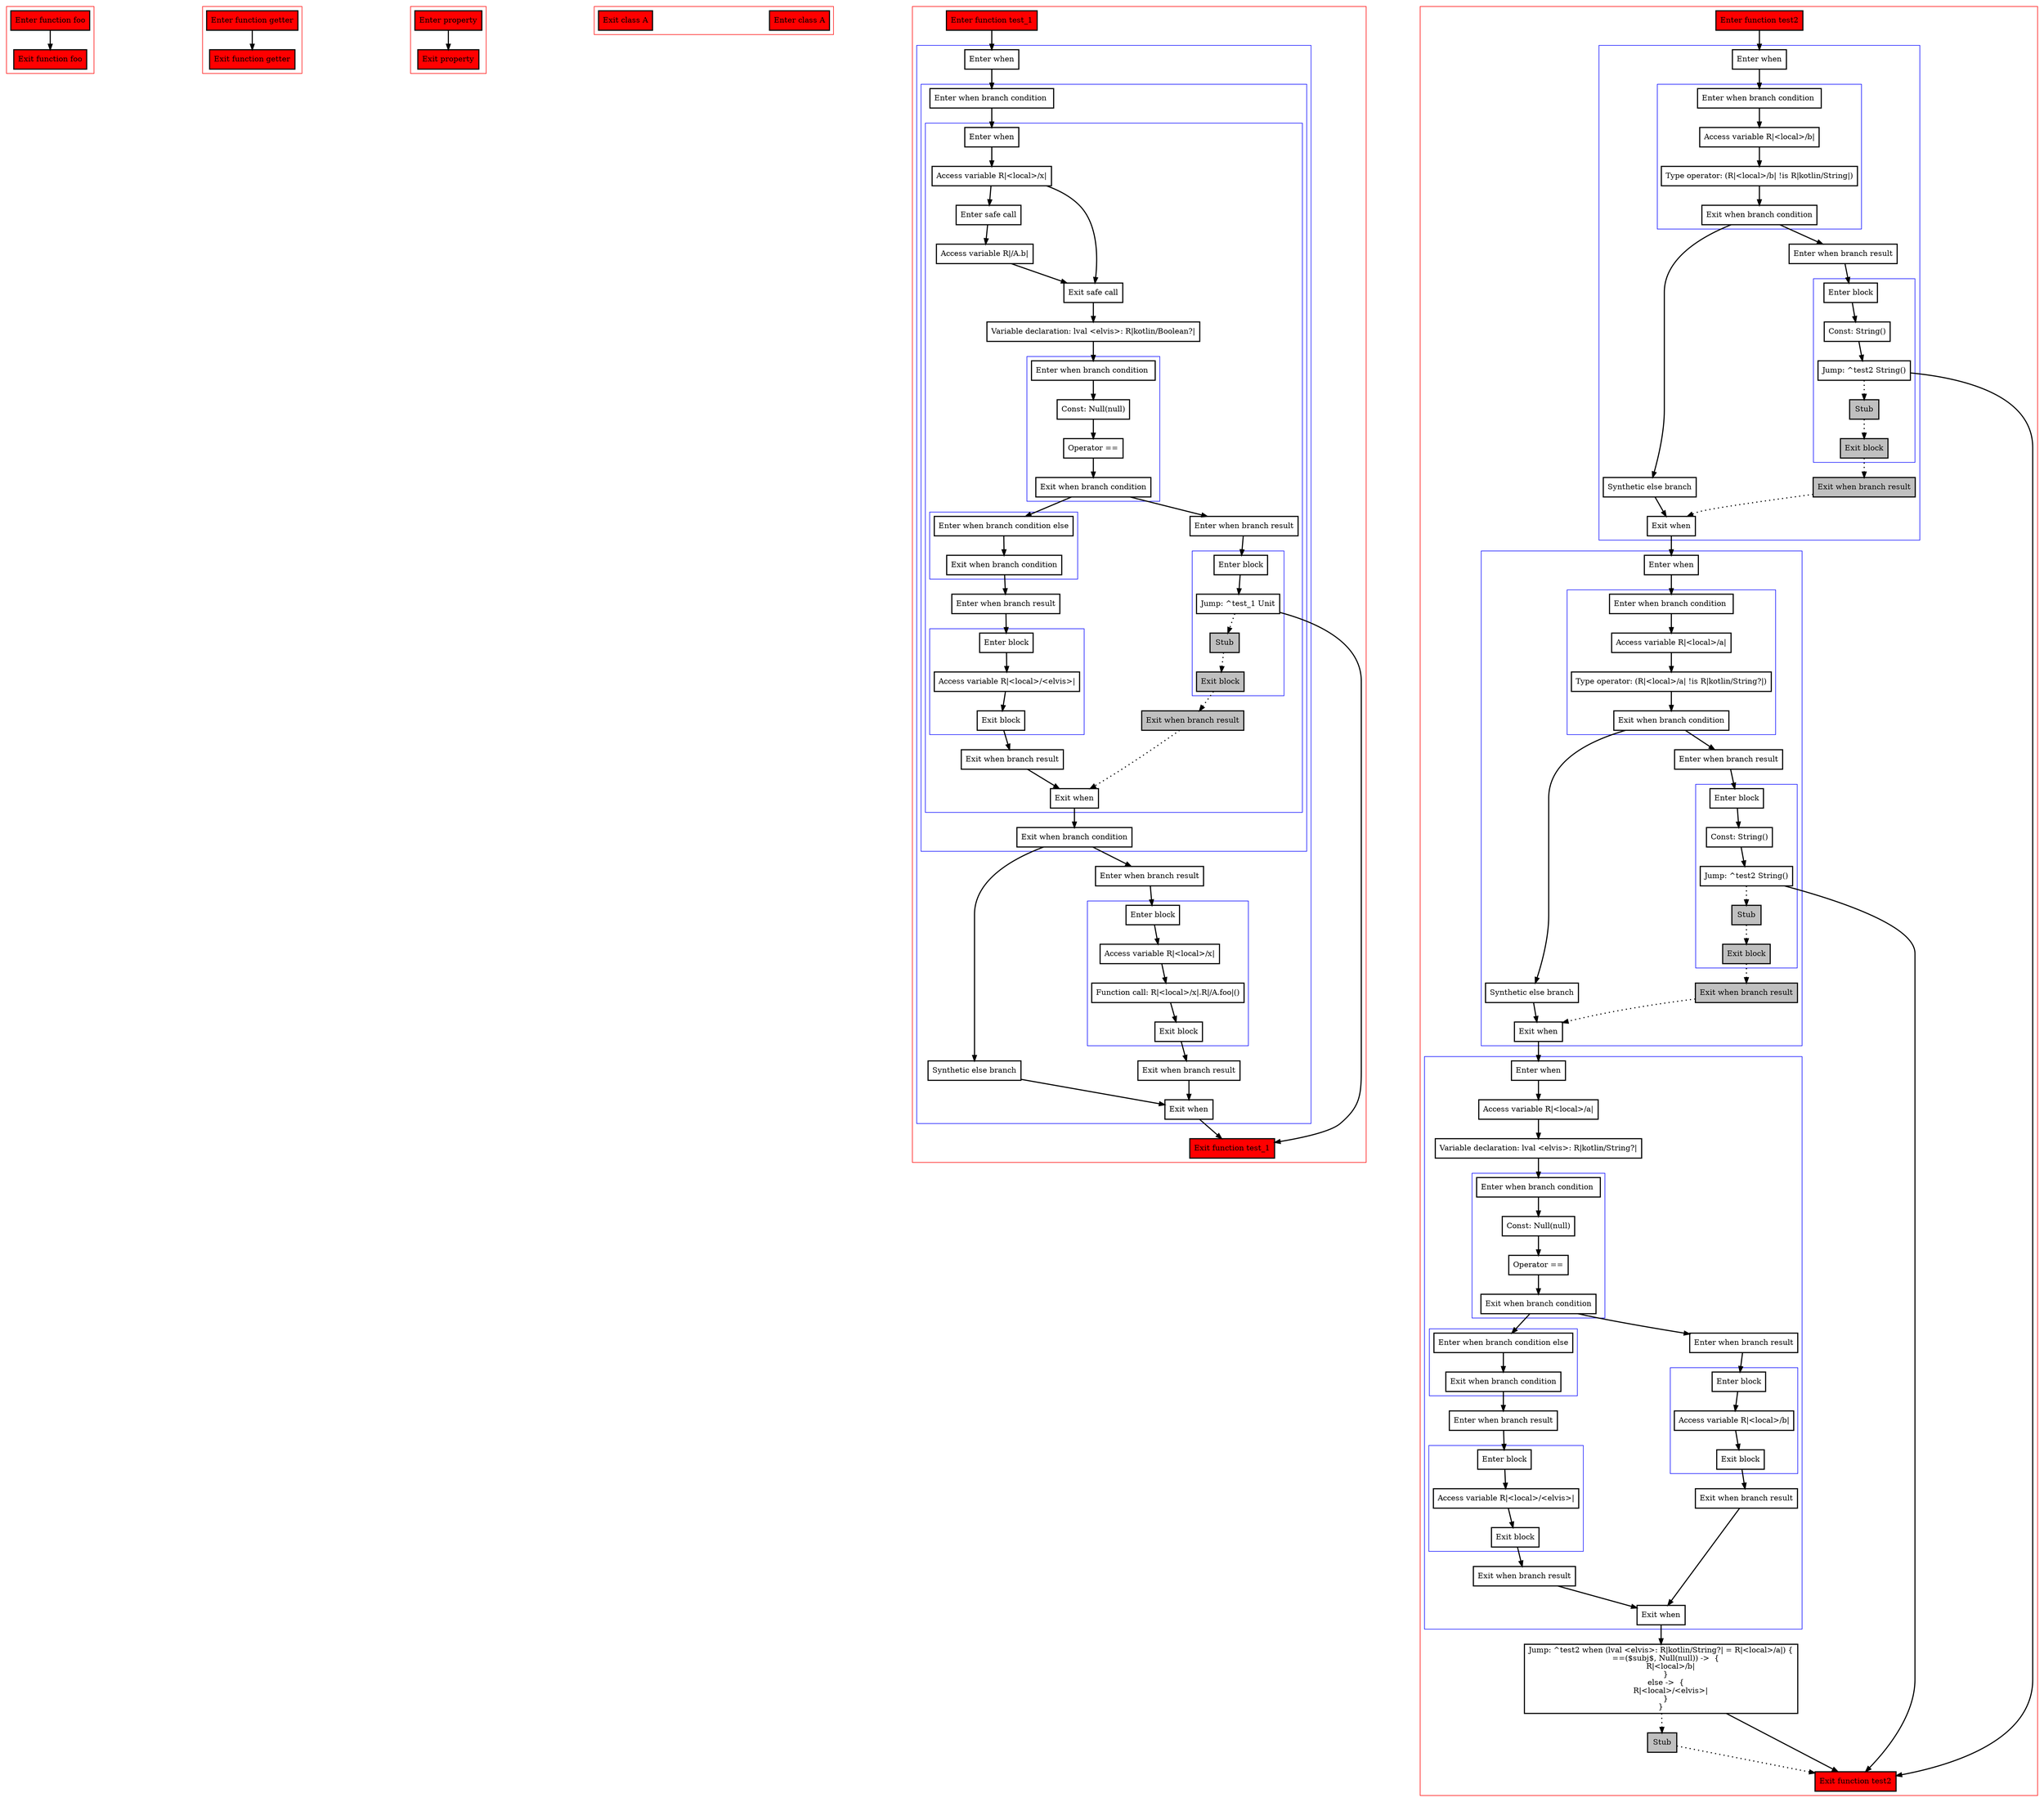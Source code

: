 digraph elvis_kt {
    graph [nodesep=3]
    node [shape=box penwidth=2]
    edge [penwidth=2]

    subgraph cluster_0 {
        color=red
        0 [label="Enter function foo" style="filled" fillcolor=red];
        1 [label="Exit function foo" style="filled" fillcolor=red];
    }

    0 -> {1};

    subgraph cluster_1 {
        color=red
        2 [label="Enter function getter" style="filled" fillcolor=red];
        3 [label="Exit function getter" style="filled" fillcolor=red];
    }

    2 -> {3};

    subgraph cluster_2 {
        color=red
        4 [label="Enter property" style="filled" fillcolor=red];
        5 [label="Exit property" style="filled" fillcolor=red];
    }

    4 -> {5};

    subgraph cluster_3 {
        color=red
        6 [label="Enter class A" style="filled" fillcolor=red];
        7 [label="Exit class A" style="filled" fillcolor=red];
    }


    subgraph cluster_4 {
        color=red
        8 [label="Enter function test_1" style="filled" fillcolor=red];
        subgraph cluster_5 {
            color=blue
            9 [label="Enter when"];
            subgraph cluster_6 {
                color=blue
                10 [label="Enter when branch condition "];
                subgraph cluster_7 {
                    color=blue
                    11 [label="Enter when"];
                    12 [label="Access variable R|<local>/x|"];
                    13 [label="Enter safe call"];
                    14 [label="Access variable R|/A.b|"];
                    15 [label="Exit safe call"];
                    16 [label="Variable declaration: lval <elvis>: R|kotlin/Boolean?|"];
                    subgraph cluster_8 {
                        color=blue
                        17 [label="Enter when branch condition "];
                        18 [label="Const: Null(null)"];
                        19 [label="Operator =="];
                        20 [label="Exit when branch condition"];
                    }
                    subgraph cluster_9 {
                        color=blue
                        21 [label="Enter when branch condition else"];
                        22 [label="Exit when branch condition"];
                    }
                    23 [label="Enter when branch result"];
                    subgraph cluster_10 {
                        color=blue
                        24 [label="Enter block"];
                        25 [label="Access variable R|<local>/<elvis>|"];
                        26 [label="Exit block"];
                    }
                    27 [label="Exit when branch result"];
                    28 [label="Enter when branch result"];
                    subgraph cluster_11 {
                        color=blue
                        29 [label="Enter block"];
                        30 [label="Jump: ^test_1 Unit"];
                        31 [label="Stub" style="filled" fillcolor=gray];
                        32 [label="Exit block" style="filled" fillcolor=gray];
                    }
                    33 [label="Exit when branch result" style="filled" fillcolor=gray];
                    34 [label="Exit when"];
                }
                35 [label="Exit when branch condition"];
            }
            36 [label="Synthetic else branch"];
            37 [label="Enter when branch result"];
            subgraph cluster_12 {
                color=blue
                38 [label="Enter block"];
                39 [label="Access variable R|<local>/x|"];
                40 [label="Function call: R|<local>/x|.R|/A.foo|()"];
                41 [label="Exit block"];
            }
            42 [label="Exit when branch result"];
            43 [label="Exit when"];
        }
        44 [label="Exit function test_1" style="filled" fillcolor=red];
    }

    8 -> {9};
    9 -> {10};
    10 -> {11};
    11 -> {12};
    12 -> {13 15};
    13 -> {14};
    14 -> {15};
    15 -> {16};
    16 -> {17};
    17 -> {18};
    18 -> {19};
    19 -> {20};
    20 -> {28 21};
    21 -> {22};
    22 -> {23};
    23 -> {24};
    24 -> {25};
    25 -> {26};
    26 -> {27};
    27 -> {34};
    28 -> {29};
    29 -> {30};
    30 -> {44};
    30 -> {31} [style=dotted];
    31 -> {32} [style=dotted];
    32 -> {33} [style=dotted];
    33 -> {34} [style=dotted];
    34 -> {35};
    35 -> {37 36};
    36 -> {43};
    37 -> {38};
    38 -> {39};
    39 -> {40};
    40 -> {41};
    41 -> {42};
    42 -> {43};
    43 -> {44};

    subgraph cluster_13 {
        color=red
        45 [label="Enter function test2" style="filled" fillcolor=red];
        subgraph cluster_14 {
            color=blue
            46 [label="Enter when"];
            subgraph cluster_15 {
                color=blue
                47 [label="Enter when branch condition "];
                48 [label="Access variable R|<local>/b|"];
                49 [label="Type operator: (R|<local>/b| !is R|kotlin/String|)"];
                50 [label="Exit when branch condition"];
            }
            51 [label="Synthetic else branch"];
            52 [label="Enter when branch result"];
            subgraph cluster_16 {
                color=blue
                53 [label="Enter block"];
                54 [label="Const: String()"];
                55 [label="Jump: ^test2 String()"];
                56 [label="Stub" style="filled" fillcolor=gray];
                57 [label="Exit block" style="filled" fillcolor=gray];
            }
            58 [label="Exit when branch result" style="filled" fillcolor=gray];
            59 [label="Exit when"];
        }
        subgraph cluster_17 {
            color=blue
            60 [label="Enter when"];
            subgraph cluster_18 {
                color=blue
                61 [label="Enter when branch condition "];
                62 [label="Access variable R|<local>/a|"];
                63 [label="Type operator: (R|<local>/a| !is R|kotlin/String?|)"];
                64 [label="Exit when branch condition"];
            }
            65 [label="Synthetic else branch"];
            66 [label="Enter when branch result"];
            subgraph cluster_19 {
                color=blue
                67 [label="Enter block"];
                68 [label="Const: String()"];
                69 [label="Jump: ^test2 String()"];
                70 [label="Stub" style="filled" fillcolor=gray];
                71 [label="Exit block" style="filled" fillcolor=gray];
            }
            72 [label="Exit when branch result" style="filled" fillcolor=gray];
            73 [label="Exit when"];
        }
        subgraph cluster_20 {
            color=blue
            74 [label="Enter when"];
            75 [label="Access variable R|<local>/a|"];
            76 [label="Variable declaration: lval <elvis>: R|kotlin/String?|"];
            subgraph cluster_21 {
                color=blue
                77 [label="Enter when branch condition "];
                78 [label="Const: Null(null)"];
                79 [label="Operator =="];
                80 [label="Exit when branch condition"];
            }
            subgraph cluster_22 {
                color=blue
                81 [label="Enter when branch condition else"];
                82 [label="Exit when branch condition"];
            }
            83 [label="Enter when branch result"];
            subgraph cluster_23 {
                color=blue
                84 [label="Enter block"];
                85 [label="Access variable R|<local>/<elvis>|"];
                86 [label="Exit block"];
            }
            87 [label="Exit when branch result"];
            88 [label="Enter when branch result"];
            subgraph cluster_24 {
                color=blue
                89 [label="Enter block"];
                90 [label="Access variable R|<local>/b|"];
                91 [label="Exit block"];
            }
            92 [label="Exit when branch result"];
            93 [label="Exit when"];
        }
        94 [label="Jump: ^test2 when (lval <elvis>: R|kotlin/String?| = R|<local>/a|) {
    ==($subj$, Null(null)) ->  {
        R|<local>/b|
    }
    else ->  {
        R|<local>/<elvis>|
    }
}
"];
        95 [label="Stub" style="filled" fillcolor=gray];
        96 [label="Exit function test2" style="filled" fillcolor=red];
    }

    45 -> {46};
    46 -> {47};
    47 -> {48};
    48 -> {49};
    49 -> {50};
    50 -> {52 51};
    51 -> {59};
    52 -> {53};
    53 -> {54};
    54 -> {55};
    55 -> {96};
    55 -> {56} [style=dotted];
    56 -> {57} [style=dotted];
    57 -> {58} [style=dotted];
    58 -> {59} [style=dotted];
    59 -> {60};
    60 -> {61};
    61 -> {62};
    62 -> {63};
    63 -> {64};
    64 -> {66 65};
    65 -> {73};
    66 -> {67};
    67 -> {68};
    68 -> {69};
    69 -> {96};
    69 -> {70} [style=dotted];
    70 -> {71} [style=dotted];
    71 -> {72} [style=dotted];
    72 -> {73} [style=dotted];
    73 -> {74};
    74 -> {75};
    75 -> {76};
    76 -> {77};
    77 -> {78};
    78 -> {79};
    79 -> {80};
    80 -> {88 81};
    81 -> {82};
    82 -> {83};
    83 -> {84};
    84 -> {85};
    85 -> {86};
    86 -> {87};
    87 -> {93};
    88 -> {89};
    89 -> {90};
    90 -> {91};
    91 -> {92};
    92 -> {93};
    93 -> {94};
    94 -> {96};
    94 -> {95} [style=dotted];
    95 -> {96} [style=dotted];

}
